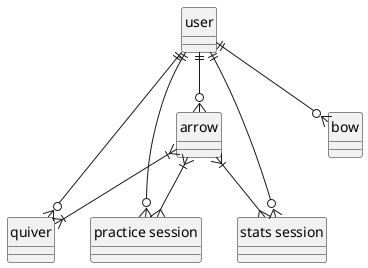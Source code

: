 @startuml

hide circle

entity "user" as User{
    
}

entity "arrow" as Arrow {

}

entity "quiver" as Quiver{

}

entity "bow" as Bow{

}

entity "practice session" as PracticeSession{

}

entity "stats session" as StatsSession{

}

User ||--o{ Arrow
User ||--o{ Bow
User ||--o{ PracticeSession
User ||--o{ StatsSession
User ||--o{ Quiver

Arrow }|--|{Quiver
Arrow }|--{ PracticeSession
Arrow }|--{ StatsSession
@enduml
